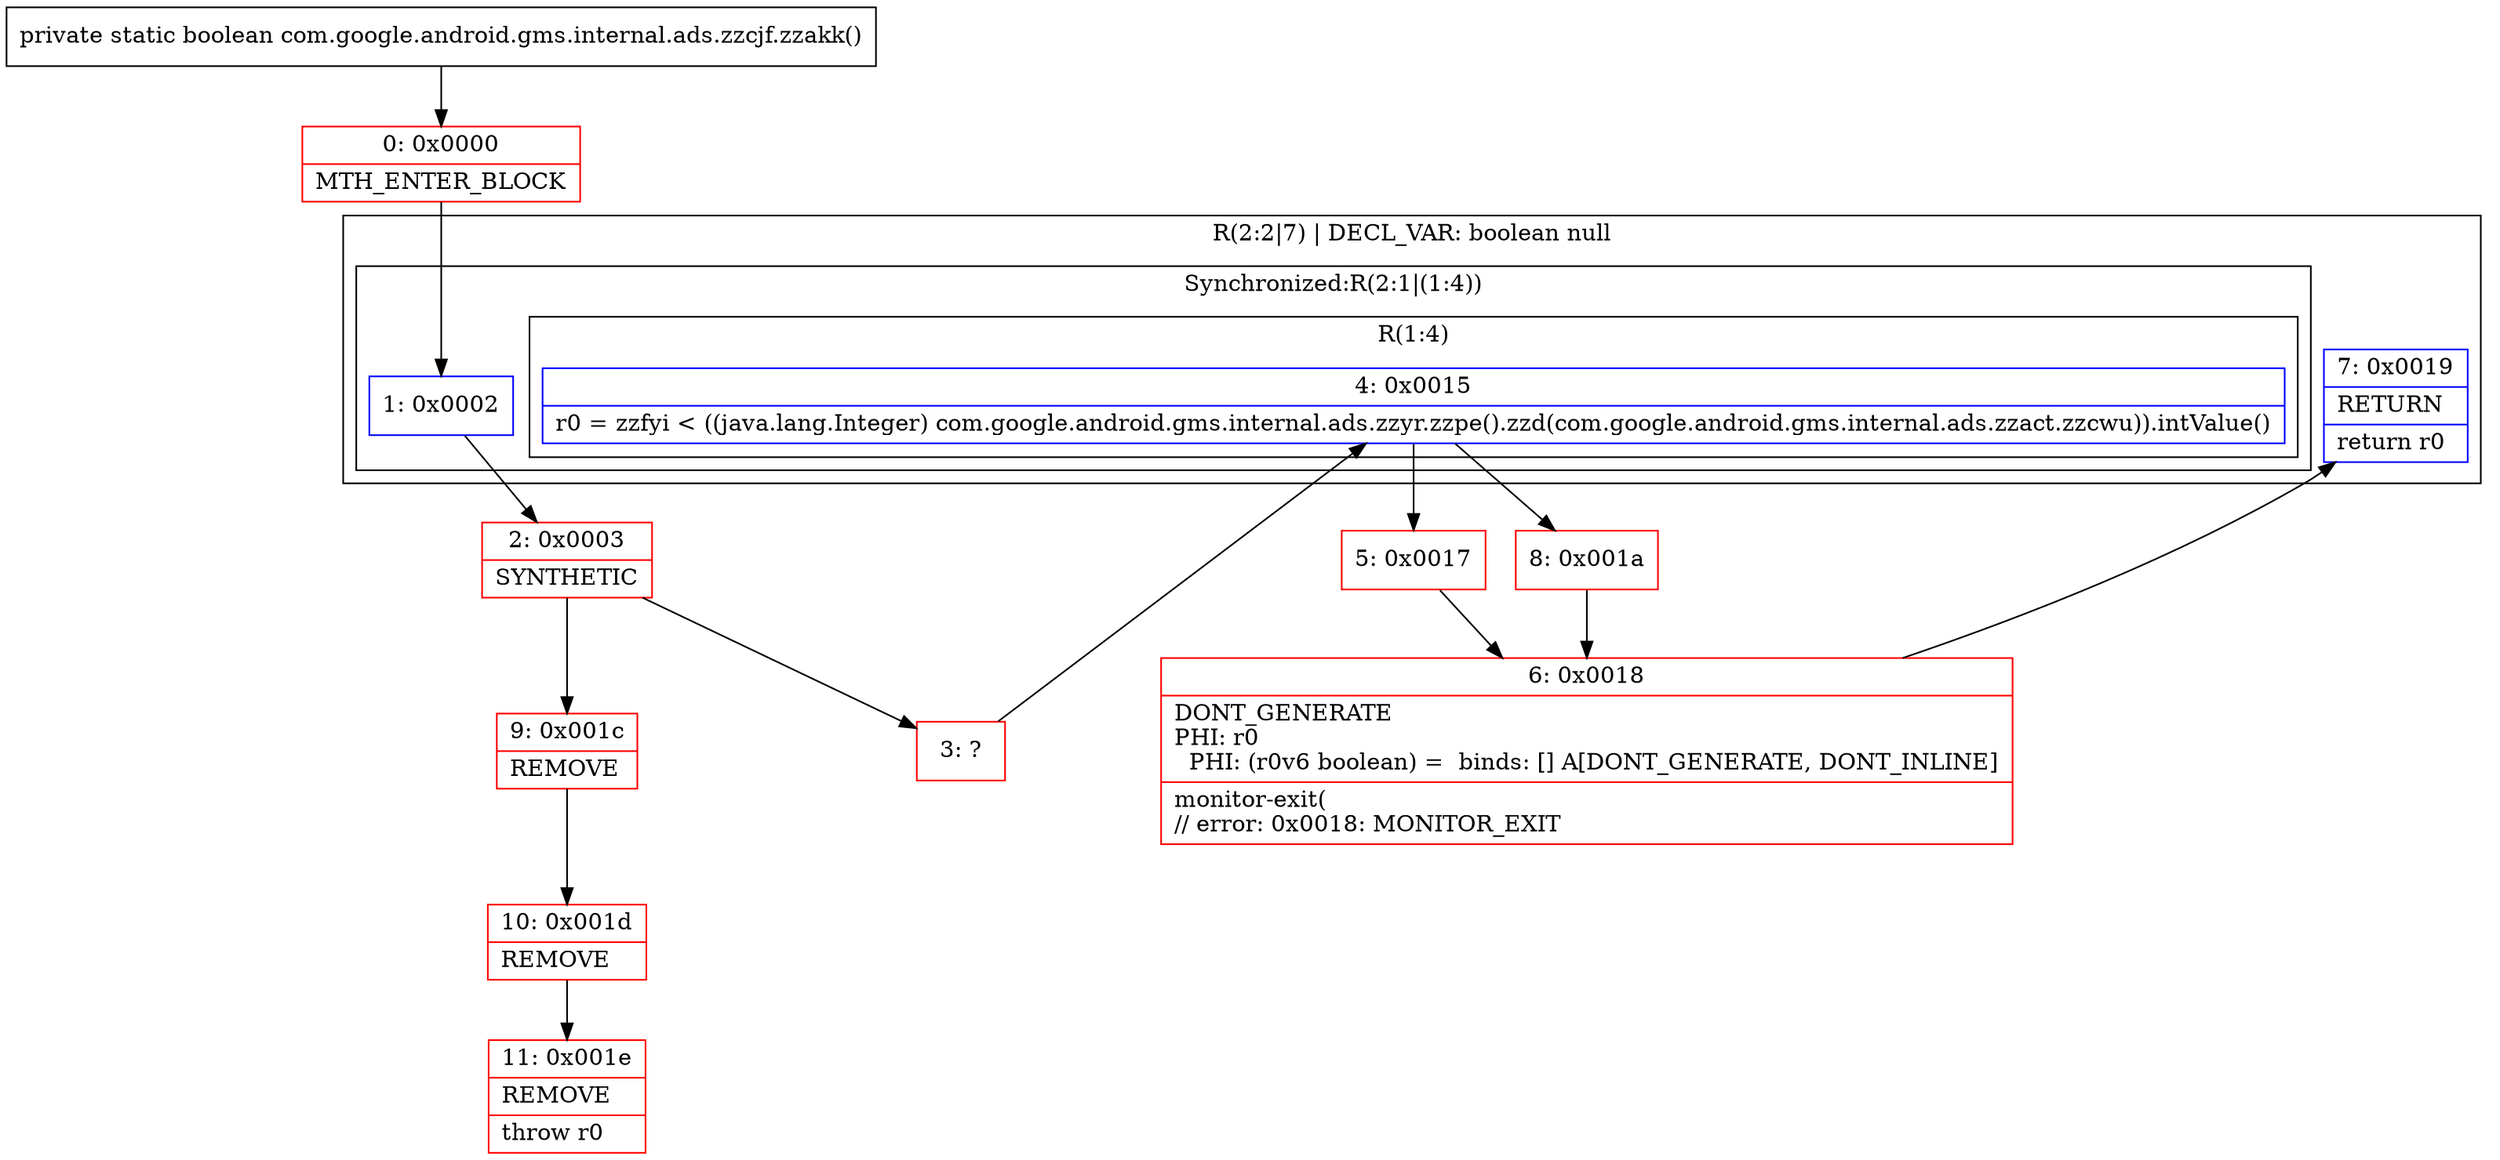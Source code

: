 digraph "CFG forcom.google.android.gms.internal.ads.zzcjf.zzakk()Z" {
subgraph cluster_Region_1574598244 {
label = "R(2:2|7) | DECL_VAR: boolean null\l";
node [shape=record,color=blue];
subgraph cluster_SynchronizedRegion_1969588793 {
label = "Synchronized:R(2:1|(1:4))";
node [shape=record,color=blue];
Node_1 [shape=record,label="{1\:\ 0x0002}"];
subgraph cluster_Region_2106697444 {
label = "R(1:4)";
node [shape=record,color=blue];
Node_4 [shape=record,label="{4\:\ 0x0015|r0 = zzfyi \< ((java.lang.Integer) com.google.android.gms.internal.ads.zzyr.zzpe().zzd(com.google.android.gms.internal.ads.zzact.zzcwu)).intValue()\l}"];
}
}
Node_7 [shape=record,label="{7\:\ 0x0019|RETURN\l|return r0\l}"];
}
Node_0 [shape=record,color=red,label="{0\:\ 0x0000|MTH_ENTER_BLOCK\l}"];
Node_2 [shape=record,color=red,label="{2\:\ 0x0003|SYNTHETIC\l}"];
Node_3 [shape=record,color=red,label="{3\:\ ?}"];
Node_5 [shape=record,color=red,label="{5\:\ 0x0017}"];
Node_6 [shape=record,color=red,label="{6\:\ 0x0018|DONT_GENERATE\lPHI: r0 \l  PHI: (r0v6 boolean) =  binds: [] A[DONT_GENERATE, DONT_INLINE]\l|monitor\-exit(\l\/\/ error: 0x0018: MONITOR_EXIT  \l}"];
Node_8 [shape=record,color=red,label="{8\:\ 0x001a}"];
Node_9 [shape=record,color=red,label="{9\:\ 0x001c|REMOVE\l}"];
Node_10 [shape=record,color=red,label="{10\:\ 0x001d|REMOVE\l}"];
Node_11 [shape=record,color=red,label="{11\:\ 0x001e|REMOVE\l|throw r0\l}"];
MethodNode[shape=record,label="{private static boolean com.google.android.gms.internal.ads.zzcjf.zzakk() }"];
MethodNode -> Node_0;
Node_1 -> Node_2;
Node_4 -> Node_5;
Node_4 -> Node_8;
Node_0 -> Node_1;
Node_2 -> Node_3;
Node_2 -> Node_9;
Node_3 -> Node_4;
Node_5 -> Node_6;
Node_6 -> Node_7;
Node_8 -> Node_6;
Node_9 -> Node_10;
Node_10 -> Node_11;
}

